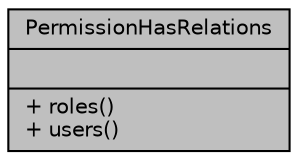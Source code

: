 digraph "PermissionHasRelations"
{
 // LATEX_PDF_SIZE
  bgcolor="transparent";
  edge [fontname="Helvetica",fontsize="10",labelfontname="Helvetica",labelfontsize="10"];
  node [fontname="Helvetica",fontsize="10",shape=record];
  Node1 [label="{PermissionHasRelations\n||+ roles()\l+ users()\l}",height=0.2,width=0.4,color="black", fillcolor="grey75", style="filled", fontcolor="black",tooltip="Interface para la gestión de permisos y sus relaciones."];
}
